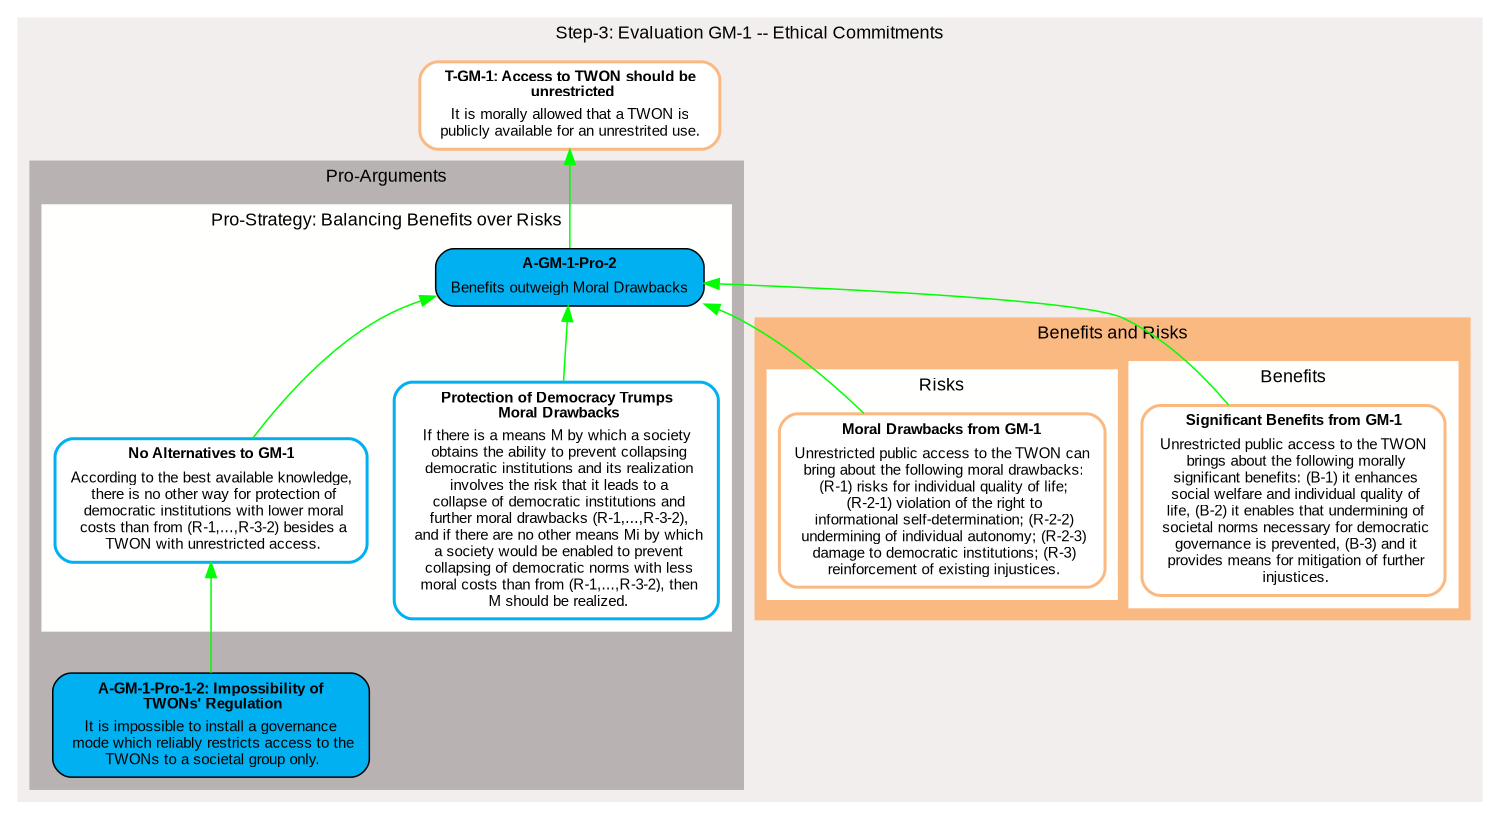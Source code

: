 digraph "Argument Map" {

rankdir = "BT";
concentrate = "false";
ratio = "auto";
size = "10,10";
edge[arrowsize="1", penwidth="1"]graph [bgcolor = "transparent" ]
subgraph cluster_1 {
  label = <<FONT FACE="arial" POINT-SIZE="12" COLOR="#000000">Step-3&#x3A;&#x20;Evaluation&#x20;GM-1&#x20;--&#x20;Ethical&#x20;Commitments</FONT>>;
  color = "#f2eeee";
  margin="8" style = filled;
 labelloc = "b";

  n0 [label=<<TABLE WIDTH="0" ALIGN="CENTER" BORDER="0" CELLSPACING="0"><TR><TD WIDTH="0" ALIGN="TEXT" BALIGN="CENTER"><FONT FACE="arial" POINT-SIZE="10" COLOR="#000000"><B>T-GM-1&#x3A;&#x20;Access&#x20;to&#x20;TWON&#x20;should&#x20;be<BR/>&#x20;unrestricted</B></FONT></TD></TR><TR><TD ALIGN="TEXT" WIDTH="0" BALIGN="CENTER"><FONT FACE="arial" POINT-SIZE="10" COLOR="#000000">It&#x20;is&#x20;morally&#x20;allowed&#x20;that&#x20;a&#x20;TWON&#x20;is<BR/>&#x20;publicly&#x20;available&#x20;for&#x20;an&#x20;unrestrited&#x20;use.&#x20;</FONT></TD></TR></TABLE>>, shape="box",  margin="0.11,0.055", style="filled,rounded,bold", color="#FBB982", fillcolor="white", labelfontcolor="white", fontcolor="#000000", type="statement-map-node"];

subgraph cluster_2 {
  label = <<FONT FACE="arial" POINT-SIZE="12" COLOR="#000000">Benefits&#x20;and&#x20;Risks</FONT>>;
  color = "#FBB982";
  margin="8" style = filled;
 labelloc = "b";


subgraph cluster_3 {
  label = <<FONT FACE="arial" POINT-SIZE="12" COLOR="#000000">Benefits</FONT>>;
  color = "#fffffd";
  margin="8" style = filled;
 labelloc = "b";

  n1 [label=<<TABLE WIDTH="0" ALIGN="CENTER" BORDER="0" CELLSPACING="0"><TR><TD WIDTH="0" ALIGN="TEXT" BALIGN="CENTER"><FONT FACE="arial" POINT-SIZE="10" COLOR="#000000"><B>Significant&#x20;Benefits&#x20;from&#x20;GM-1</B></FONT></TD></TR><TR><TD ALIGN="TEXT" WIDTH="0" BALIGN="CENTER"><FONT FACE="arial" POINT-SIZE="10" COLOR="#000000">Unrestricted&#x20;public&#x20;access&#x20;to&#x20;the&#x20;TWON<BR/>&#x20;brings&#x20;about&#x20;the&#x20;following&#x20;morally<BR/>&#x20;significant&#x20;benefits&#x3A;&#x20;&#x28;B-1&#x29;&#x20;it&#x20;enhances<BR/>&#x20;social&#x20;welfare&#x20;and&#x20;individual&#x20;quality&#x20;of<BR/>&#x20;life&#x2C;&#x20;&#x28;B-2&#x29;&#x20;it&#x20;enables&#x20;that&#x20;undermining&#x20;of<BR/>&#x20;societal&#x20;norms&#x20;necessary&#x20;for&#x20;democratic<BR/>&#x20;governance&#x20;is&#x20;prevented&#x2C;&#x20;&#x28;B-3&#x29;&#x20;and&#x20;it<BR/>&#x20;provides&#x20;means&#x20;for&#x20;mitigation&#x20;of&#x20;further<BR/>&#x20;injustices.</FONT></TD></TR></TABLE>>, shape="box",  margin="0.11,0.055", style="filled,rounded,bold", color="#FBB982", fillcolor="white", labelfontcolor="white", fontcolor="#000000", type="statement-map-node"];

}


subgraph cluster_4 {
  label = <<FONT FACE="arial" POINT-SIZE="12" COLOR="#000000">Risks</FONT>>;
  color = "#fffffd";
  margin="8" style = filled;
 labelloc = "b";

  n2 [label=<<TABLE WIDTH="0" ALIGN="CENTER" BORDER="0" CELLSPACING="0"><TR><TD WIDTH="0" ALIGN="TEXT" BALIGN="CENTER"><FONT FACE="arial" POINT-SIZE="10" COLOR="#000000"><B>Moral&#x20;Drawbacks&#x20;from&#x20;GM-1</B></FONT></TD></TR><TR><TD ALIGN="TEXT" WIDTH="0" BALIGN="CENTER"><FONT FACE="arial" POINT-SIZE="10" COLOR="#000000">Unrestricted&#x20;public&#x20;access&#x20;to&#x20;the&#x20;TWON&#x20;can<BR/>&#x20;bring&#x20;about&#x20;the&#x20;following&#x20;moral&#x20;drawbacks&#x3A;<BR/>&#x20;&#x28;R-1&#x29;&#x20;risks&#x20;for&#x20;individual&#x20;quality&#x20;of&#x20;life&#x3B;<BR/>&#x20;&#x28;R-2-1&#x29;&#x20;violation&#x20;of&#x20;the&#x20;right&#x20;to<BR/>&#x20;informational&#x20;self-determination&#x3B;&#x20;&#x28;R-2-2&#x29;<BR/>&#x20;undermining&#x20;of&#x20;individual&#x20;autonomy&#x3B;&#x20;&#x28;R-2-3&#x29;<BR/>&#x20;damage&#x20;to&#x20;democratic&#x20;institutions&#x3B;&#x20;&#x28;R-3&#x29;<BR/>&#x20;reinforcement&#x20;of&#x20;existing&#x20;injustices.</FONT></TD></TR></TABLE>>, shape="box",  margin="0.11,0.055", style="filled,rounded,bold", color="#FBB982", fillcolor="white", labelfontcolor="white", fontcolor="#000000", type="statement-map-node"];

}


}


subgraph cluster_5 {
  label = <<FONT FACE="arial" POINT-SIZE="12" COLOR="#000000">Pro-Arguments</FONT>>;
  color = "#b9b2b2";
  margin="8" style = filled;
 labelloc = "b";

  n5 [label=<<TABLE WIDTH="0" ALIGN="CENTER" BORDER="0" CELLSPACING="0"><TR><TD WIDTH="0" ALIGN="TEXT" BALIGN="CENTER"><FONT FACE="arial" POINT-SIZE="10" COLOR="#000000"><B>A-GM-1-Pro-1-2&#x3A;&#x20;Impossibility&#x20;of<BR/>&#x20;TWONs&#x27;&#x20;Regulation</B></FONT></TD></TR><TR><TD ALIGN="TEXT" WIDTH="0" BALIGN="CENTER"><FONT FACE="arial" POINT-SIZE="10" COLOR="#000000">It&#x20;is&#x20;impossible&#x20;to&#x20;install&#x20;a&#x20;governance<BR/>&#x20;mode&#x20;which&#x20;reliably&#x20;restricts&#x20;access&#x20;to&#x20;the<BR/>&#x20;TWONs&#x20;to&#x20;a&#x20;societal&#x20;group&#x20;only.</FONT></TD></TR></TABLE>>, margin="0.11,0.055", shape="box", style="filled, rounded", fillcolor="#00B0F0", fontcolor="#000000",  type="argument-map-node"];

subgraph cluster_6 {
  label = <<FONT FACE="arial" POINT-SIZE="12" COLOR="#000000">Pro-Strategy&#x3A;&#x20;Balancing&#x20;Benefits&#x20;over&#x20;Risks</FONT>>;
  color = "#fffffd";
  margin="8" style = filled;
 labelloc = "b";

  n3 [label=<<TABLE WIDTH="0" ALIGN="CENTER" BORDER="0" CELLSPACING="0"><TR><TD WIDTH="0" ALIGN="TEXT" BALIGN="CENTER"><FONT FACE="arial" POINT-SIZE="10" COLOR="#000000"><B>Protection&#x20;of&#x20;Democracy&#x20;Trumps<BR/>&#x20;Moral&#x20;Drawbacks</B></FONT></TD></TR><TR><TD ALIGN="TEXT" WIDTH="0" BALIGN="CENTER"><FONT FACE="arial" POINT-SIZE="10" COLOR="#000000">If&#x20;there&#x20;is&#x20;a&#x20;means&#x20;M&#x20;by&#x20;which&#x20;a&#x20;society<BR/>&#x20;obtains&#x20;the&#x20;ability&#x20;to&#x20;prevent&#x20;collapsing<BR/>&#x20;democratic&#x20;institutions&#x20;and&#x20;its&#x20;realization<BR/>&#x20;involves&#x20;the&#x20;risk&#x20;that&#x20;it&#x20;leads&#x20;to&#x20;a<BR/>&#x20;collapse&#x20;of&#x20;democratic&#x20;institutions&#x20;and<BR/>&#x20;further&#x20;moral&#x20;drawbacks&#x20;&#x28;R-1&#x2C;...&#x2C;R-3-2&#x29;&#x2C;<BR/>&#x20;and&#x20;if&#x20;there&#x20;are&#x20;no&#x20;other&#x20;means&#x20;Mi&#x20;by&#x20;which<BR/>&#x20;a&#x20;society&#x20;would&#x20;be&#x20;enabled&#x20;to&#x20;prevent<BR/>&#x20;collapsing&#x20;of&#x20;democratic&#x20;norms&#x20;with&#x20;less<BR/>&#x20;moral&#x20;costs&#x20;than&#x20;from&#x20;&#x28;R-1&#x2C;...&#x2C;R-3-2&#x29;&#x2C;&#x20;then<BR/>&#x20;M&#x20;should&#x20;be&#x20;realized.</FONT></TD></TR></TABLE>>, shape="box",  margin="0.11,0.055", style="filled,rounded,bold", color="#00B0F0", fillcolor="white", labelfontcolor="white", fontcolor="#000000", type="statement-map-node"];
  n4 [label=<<TABLE WIDTH="0" ALIGN="CENTER" BORDER="0" CELLSPACING="0"><TR><TD WIDTH="0" ALIGN="TEXT" BALIGN="CENTER"><FONT FACE="arial" POINT-SIZE="10" COLOR="#000000"><B>No&#x20;Alternatives&#x20;to&#x20;GM-1</B></FONT></TD></TR><TR><TD ALIGN="TEXT" WIDTH="0" BALIGN="CENTER"><FONT FACE="arial" POINT-SIZE="10" COLOR="#000000">According&#x20;to&#x20;the&#x20;best&#x20;available&#x20;knowledge&#x2C;<BR/>&#x20;there&#x20;is&#x20;no&#x20;other&#x20;way&#x20;for&#x20;protection&#x20;of<BR/>&#x20;democratic&#x20;institutions&#x20;with&#x20;lower&#x20;moral<BR/>&#x20;costs&#x20;than&#x20;from&#x20;&#x28;R-1&#x2C;...&#x2C;R-3-2&#x29;&#x20;besides&#x20;a<BR/>&#x20;TWON&#x20;with&#x20;unrestricted&#x20;access.</FONT></TD></TR></TABLE>>, shape="box",  margin="0.11,0.055", style="filled,rounded,bold", color="#00B0F0", fillcolor="white", labelfontcolor="white", fontcolor="#000000", type="statement-map-node"];
  n6 [label=<<TABLE WIDTH="0" ALIGN="CENTER" BORDER="0" CELLSPACING="0"><TR><TD WIDTH="0" ALIGN="TEXT" BALIGN="CENTER"><FONT FACE="arial" POINT-SIZE="10" COLOR="#000000"><B>A-GM-1-Pro-2</B></FONT></TD></TR><TR><TD ALIGN="TEXT" WIDTH="0" BALIGN="CENTER"><FONT FACE="arial" POINT-SIZE="10" COLOR="#000000">Benefits&#x20;outweigh&#x20;Moral&#x20;Drawbacks</FONT></TD></TR></TABLE>>, margin="0.11,0.055", shape="box", style="filled, rounded", fillcolor="#00B0F0", fontcolor="#000000",  type="argument-map-node"];

}


}


}



  n5 -> n4 [type="support", color="#00ff00"];
  n6 -> n0 [type="support", color="#00ff00"];
  n1 -> n6 [type="support", color="#00ff00"];
  n2 -> n6 [type="support", color="#00ff00"];
  n3 -> n6 [type="support", color="#00ff00"];
  n4 -> n6 [type="support", color="#00ff00"];

}